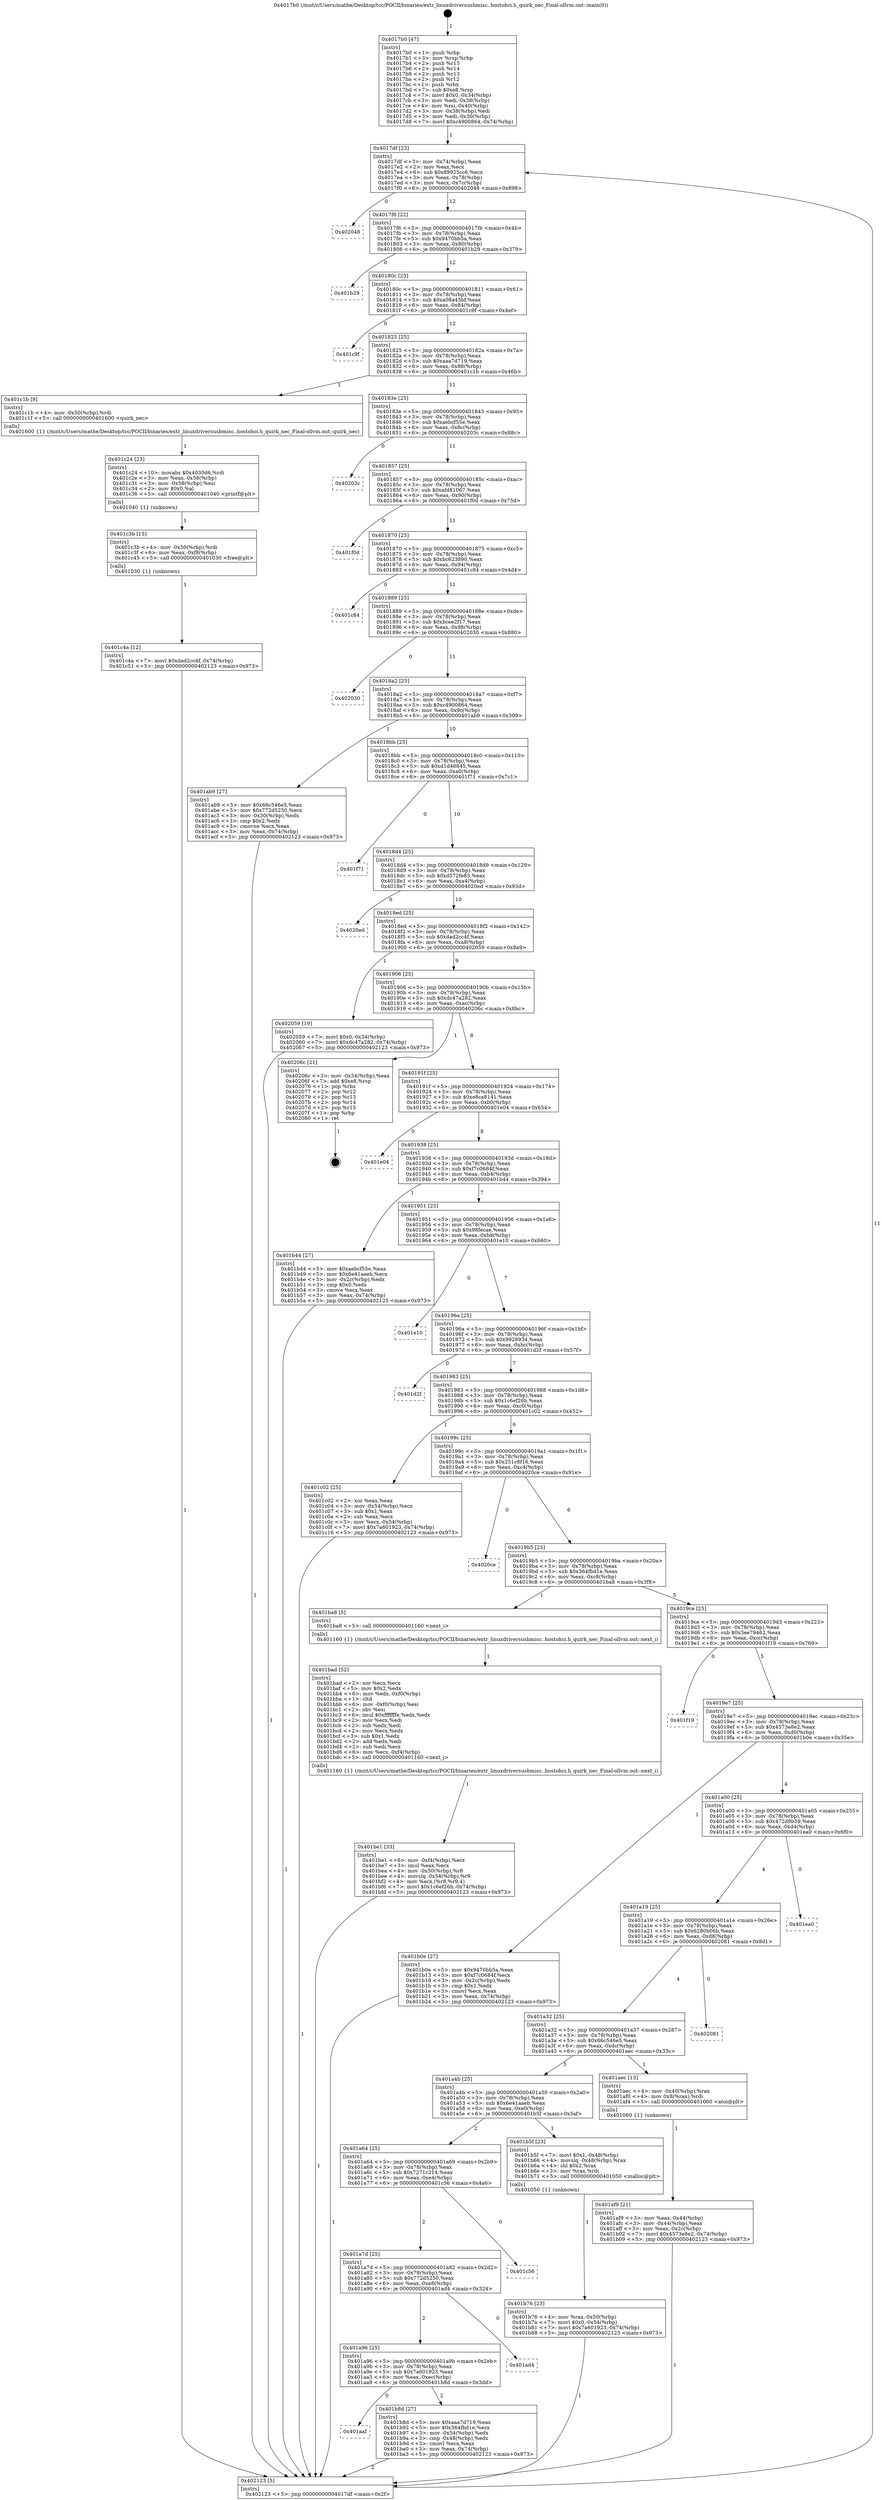 digraph "0x4017b0" {
  label = "0x4017b0 (/mnt/c/Users/mathe/Desktop/tcc/POCII/binaries/extr_linuxdriversusbmisc..hostohci.h_quirk_nec_Final-ollvm.out::main(0))"
  labelloc = "t"
  node[shape=record]

  Entry [label="",width=0.3,height=0.3,shape=circle,fillcolor=black,style=filled]
  "0x4017df" [label="{
     0x4017df [23]\l
     | [instrs]\l
     &nbsp;&nbsp;0x4017df \<+3\>: mov -0x74(%rbp),%eax\l
     &nbsp;&nbsp;0x4017e2 \<+2\>: mov %eax,%ecx\l
     &nbsp;&nbsp;0x4017e4 \<+6\>: sub $0x89925cc6,%ecx\l
     &nbsp;&nbsp;0x4017ea \<+3\>: mov %eax,-0x78(%rbp)\l
     &nbsp;&nbsp;0x4017ed \<+3\>: mov %ecx,-0x7c(%rbp)\l
     &nbsp;&nbsp;0x4017f0 \<+6\>: je 0000000000402048 \<main+0x898\>\l
  }"]
  "0x402048" [label="{
     0x402048\l
  }", style=dashed]
  "0x4017f6" [label="{
     0x4017f6 [22]\l
     | [instrs]\l
     &nbsp;&nbsp;0x4017f6 \<+5\>: jmp 00000000004017fb \<main+0x4b\>\l
     &nbsp;&nbsp;0x4017fb \<+3\>: mov -0x78(%rbp),%eax\l
     &nbsp;&nbsp;0x4017fe \<+5\>: sub $0x9470bb5a,%eax\l
     &nbsp;&nbsp;0x401803 \<+3\>: mov %eax,-0x80(%rbp)\l
     &nbsp;&nbsp;0x401806 \<+6\>: je 0000000000401b29 \<main+0x379\>\l
  }"]
  Exit [label="",width=0.3,height=0.3,shape=circle,fillcolor=black,style=filled,peripheries=2]
  "0x401b29" [label="{
     0x401b29\l
  }", style=dashed]
  "0x40180c" [label="{
     0x40180c [25]\l
     | [instrs]\l
     &nbsp;&nbsp;0x40180c \<+5\>: jmp 0000000000401811 \<main+0x61\>\l
     &nbsp;&nbsp;0x401811 \<+3\>: mov -0x78(%rbp),%eax\l
     &nbsp;&nbsp;0x401814 \<+5\>: sub $0xa08a43bf,%eax\l
     &nbsp;&nbsp;0x401819 \<+6\>: mov %eax,-0x84(%rbp)\l
     &nbsp;&nbsp;0x40181f \<+6\>: je 0000000000401c9f \<main+0x4ef\>\l
  }"]
  "0x401c4a" [label="{
     0x401c4a [12]\l
     | [instrs]\l
     &nbsp;&nbsp;0x401c4a \<+7\>: movl $0xdad2cc4f,-0x74(%rbp)\l
     &nbsp;&nbsp;0x401c51 \<+5\>: jmp 0000000000402123 \<main+0x973\>\l
  }"]
  "0x401c9f" [label="{
     0x401c9f\l
  }", style=dashed]
  "0x401825" [label="{
     0x401825 [25]\l
     | [instrs]\l
     &nbsp;&nbsp;0x401825 \<+5\>: jmp 000000000040182a \<main+0x7a\>\l
     &nbsp;&nbsp;0x40182a \<+3\>: mov -0x78(%rbp),%eax\l
     &nbsp;&nbsp;0x40182d \<+5\>: sub $0xaaa7d719,%eax\l
     &nbsp;&nbsp;0x401832 \<+6\>: mov %eax,-0x88(%rbp)\l
     &nbsp;&nbsp;0x401838 \<+6\>: je 0000000000401c1b \<main+0x46b\>\l
  }"]
  "0x401c3b" [label="{
     0x401c3b [15]\l
     | [instrs]\l
     &nbsp;&nbsp;0x401c3b \<+4\>: mov -0x50(%rbp),%rdi\l
     &nbsp;&nbsp;0x401c3f \<+6\>: mov %eax,-0xf8(%rbp)\l
     &nbsp;&nbsp;0x401c45 \<+5\>: call 0000000000401030 \<free@plt\>\l
     | [calls]\l
     &nbsp;&nbsp;0x401030 \{1\} (unknown)\l
  }"]
  "0x401c1b" [label="{
     0x401c1b [9]\l
     | [instrs]\l
     &nbsp;&nbsp;0x401c1b \<+4\>: mov -0x50(%rbp),%rdi\l
     &nbsp;&nbsp;0x401c1f \<+5\>: call 0000000000401600 \<quirk_nec\>\l
     | [calls]\l
     &nbsp;&nbsp;0x401600 \{1\} (/mnt/c/Users/mathe/Desktop/tcc/POCII/binaries/extr_linuxdriversusbmisc..hostohci.h_quirk_nec_Final-ollvm.out::quirk_nec)\l
  }"]
  "0x40183e" [label="{
     0x40183e [25]\l
     | [instrs]\l
     &nbsp;&nbsp;0x40183e \<+5\>: jmp 0000000000401843 \<main+0x93\>\l
     &nbsp;&nbsp;0x401843 \<+3\>: mov -0x78(%rbp),%eax\l
     &nbsp;&nbsp;0x401846 \<+5\>: sub $0xaebcf55e,%eax\l
     &nbsp;&nbsp;0x40184b \<+6\>: mov %eax,-0x8c(%rbp)\l
     &nbsp;&nbsp;0x401851 \<+6\>: je 000000000040203c \<main+0x88c\>\l
  }"]
  "0x401c24" [label="{
     0x401c24 [23]\l
     | [instrs]\l
     &nbsp;&nbsp;0x401c24 \<+10\>: movabs $0x4030d6,%rdi\l
     &nbsp;&nbsp;0x401c2e \<+3\>: mov %eax,-0x58(%rbp)\l
     &nbsp;&nbsp;0x401c31 \<+3\>: mov -0x58(%rbp),%esi\l
     &nbsp;&nbsp;0x401c34 \<+2\>: mov $0x0,%al\l
     &nbsp;&nbsp;0x401c36 \<+5\>: call 0000000000401040 \<printf@plt\>\l
     | [calls]\l
     &nbsp;&nbsp;0x401040 \{1\} (unknown)\l
  }"]
  "0x40203c" [label="{
     0x40203c\l
  }", style=dashed]
  "0x401857" [label="{
     0x401857 [25]\l
     | [instrs]\l
     &nbsp;&nbsp;0x401857 \<+5\>: jmp 000000000040185c \<main+0xac\>\l
     &nbsp;&nbsp;0x40185c \<+3\>: mov -0x78(%rbp),%eax\l
     &nbsp;&nbsp;0x40185f \<+5\>: sub $0xafd81067,%eax\l
     &nbsp;&nbsp;0x401864 \<+6\>: mov %eax,-0x90(%rbp)\l
     &nbsp;&nbsp;0x40186a \<+6\>: je 0000000000401f0d \<main+0x75d\>\l
  }"]
  "0x401be1" [label="{
     0x401be1 [33]\l
     | [instrs]\l
     &nbsp;&nbsp;0x401be1 \<+6\>: mov -0xf4(%rbp),%ecx\l
     &nbsp;&nbsp;0x401be7 \<+3\>: imul %eax,%ecx\l
     &nbsp;&nbsp;0x401bea \<+4\>: mov -0x50(%rbp),%r8\l
     &nbsp;&nbsp;0x401bee \<+4\>: movslq -0x54(%rbp),%r9\l
     &nbsp;&nbsp;0x401bf2 \<+4\>: mov %ecx,(%r8,%r9,4)\l
     &nbsp;&nbsp;0x401bf6 \<+7\>: movl $0x1c6ef26b,-0x74(%rbp)\l
     &nbsp;&nbsp;0x401bfd \<+5\>: jmp 0000000000402123 \<main+0x973\>\l
  }"]
  "0x401f0d" [label="{
     0x401f0d\l
  }", style=dashed]
  "0x401870" [label="{
     0x401870 [25]\l
     | [instrs]\l
     &nbsp;&nbsp;0x401870 \<+5\>: jmp 0000000000401875 \<main+0xc5\>\l
     &nbsp;&nbsp;0x401875 \<+3\>: mov -0x78(%rbp),%eax\l
     &nbsp;&nbsp;0x401878 \<+5\>: sub $0xbc623890,%eax\l
     &nbsp;&nbsp;0x40187d \<+6\>: mov %eax,-0x94(%rbp)\l
     &nbsp;&nbsp;0x401883 \<+6\>: je 0000000000401c84 \<main+0x4d4\>\l
  }"]
  "0x401bad" [label="{
     0x401bad [52]\l
     | [instrs]\l
     &nbsp;&nbsp;0x401bad \<+2\>: xor %ecx,%ecx\l
     &nbsp;&nbsp;0x401baf \<+5\>: mov $0x2,%edx\l
     &nbsp;&nbsp;0x401bb4 \<+6\>: mov %edx,-0xf0(%rbp)\l
     &nbsp;&nbsp;0x401bba \<+1\>: cltd\l
     &nbsp;&nbsp;0x401bbb \<+6\>: mov -0xf0(%rbp),%esi\l
     &nbsp;&nbsp;0x401bc1 \<+2\>: idiv %esi\l
     &nbsp;&nbsp;0x401bc3 \<+6\>: imul $0xfffffffe,%edx,%edx\l
     &nbsp;&nbsp;0x401bc9 \<+2\>: mov %ecx,%edi\l
     &nbsp;&nbsp;0x401bcb \<+2\>: sub %edx,%edi\l
     &nbsp;&nbsp;0x401bcd \<+2\>: mov %ecx,%edx\l
     &nbsp;&nbsp;0x401bcf \<+3\>: sub $0x1,%edx\l
     &nbsp;&nbsp;0x401bd2 \<+2\>: add %edx,%edi\l
     &nbsp;&nbsp;0x401bd4 \<+2\>: sub %edi,%ecx\l
     &nbsp;&nbsp;0x401bd6 \<+6\>: mov %ecx,-0xf4(%rbp)\l
     &nbsp;&nbsp;0x401bdc \<+5\>: call 0000000000401160 \<next_i\>\l
     | [calls]\l
     &nbsp;&nbsp;0x401160 \{1\} (/mnt/c/Users/mathe/Desktop/tcc/POCII/binaries/extr_linuxdriversusbmisc..hostohci.h_quirk_nec_Final-ollvm.out::next_i)\l
  }"]
  "0x401c84" [label="{
     0x401c84\l
  }", style=dashed]
  "0x401889" [label="{
     0x401889 [25]\l
     | [instrs]\l
     &nbsp;&nbsp;0x401889 \<+5\>: jmp 000000000040188e \<main+0xde\>\l
     &nbsp;&nbsp;0x40188e \<+3\>: mov -0x78(%rbp),%eax\l
     &nbsp;&nbsp;0x401891 \<+5\>: sub $0xbcee2f17,%eax\l
     &nbsp;&nbsp;0x401896 \<+6\>: mov %eax,-0x98(%rbp)\l
     &nbsp;&nbsp;0x40189c \<+6\>: je 0000000000402030 \<main+0x880\>\l
  }"]
  "0x401aaf" [label="{
     0x401aaf\l
  }", style=dashed]
  "0x402030" [label="{
     0x402030\l
  }", style=dashed]
  "0x4018a2" [label="{
     0x4018a2 [25]\l
     | [instrs]\l
     &nbsp;&nbsp;0x4018a2 \<+5\>: jmp 00000000004018a7 \<main+0xf7\>\l
     &nbsp;&nbsp;0x4018a7 \<+3\>: mov -0x78(%rbp),%eax\l
     &nbsp;&nbsp;0x4018aa \<+5\>: sub $0xc4900864,%eax\l
     &nbsp;&nbsp;0x4018af \<+6\>: mov %eax,-0x9c(%rbp)\l
     &nbsp;&nbsp;0x4018b5 \<+6\>: je 0000000000401ab9 \<main+0x309\>\l
  }"]
  "0x401b8d" [label="{
     0x401b8d [27]\l
     | [instrs]\l
     &nbsp;&nbsp;0x401b8d \<+5\>: mov $0xaaa7d719,%eax\l
     &nbsp;&nbsp;0x401b92 \<+5\>: mov $0x364fbd1e,%ecx\l
     &nbsp;&nbsp;0x401b97 \<+3\>: mov -0x54(%rbp),%edx\l
     &nbsp;&nbsp;0x401b9a \<+3\>: cmp -0x48(%rbp),%edx\l
     &nbsp;&nbsp;0x401b9d \<+3\>: cmovl %ecx,%eax\l
     &nbsp;&nbsp;0x401ba0 \<+3\>: mov %eax,-0x74(%rbp)\l
     &nbsp;&nbsp;0x401ba3 \<+5\>: jmp 0000000000402123 \<main+0x973\>\l
  }"]
  "0x401ab9" [label="{
     0x401ab9 [27]\l
     | [instrs]\l
     &nbsp;&nbsp;0x401ab9 \<+5\>: mov $0x66c546e5,%eax\l
     &nbsp;&nbsp;0x401abe \<+5\>: mov $0x772d5250,%ecx\l
     &nbsp;&nbsp;0x401ac3 \<+3\>: mov -0x30(%rbp),%edx\l
     &nbsp;&nbsp;0x401ac6 \<+3\>: cmp $0x2,%edx\l
     &nbsp;&nbsp;0x401ac9 \<+3\>: cmovne %ecx,%eax\l
     &nbsp;&nbsp;0x401acc \<+3\>: mov %eax,-0x74(%rbp)\l
     &nbsp;&nbsp;0x401acf \<+5\>: jmp 0000000000402123 \<main+0x973\>\l
  }"]
  "0x4018bb" [label="{
     0x4018bb [25]\l
     | [instrs]\l
     &nbsp;&nbsp;0x4018bb \<+5\>: jmp 00000000004018c0 \<main+0x110\>\l
     &nbsp;&nbsp;0x4018c0 \<+3\>: mov -0x78(%rbp),%eax\l
     &nbsp;&nbsp;0x4018c3 \<+5\>: sub $0xd1d46845,%eax\l
     &nbsp;&nbsp;0x4018c8 \<+6\>: mov %eax,-0xa0(%rbp)\l
     &nbsp;&nbsp;0x4018ce \<+6\>: je 0000000000401f71 \<main+0x7c1\>\l
  }"]
  "0x402123" [label="{
     0x402123 [5]\l
     | [instrs]\l
     &nbsp;&nbsp;0x402123 \<+5\>: jmp 00000000004017df \<main+0x2f\>\l
  }"]
  "0x4017b0" [label="{
     0x4017b0 [47]\l
     | [instrs]\l
     &nbsp;&nbsp;0x4017b0 \<+1\>: push %rbp\l
     &nbsp;&nbsp;0x4017b1 \<+3\>: mov %rsp,%rbp\l
     &nbsp;&nbsp;0x4017b4 \<+2\>: push %r15\l
     &nbsp;&nbsp;0x4017b6 \<+2\>: push %r14\l
     &nbsp;&nbsp;0x4017b8 \<+2\>: push %r13\l
     &nbsp;&nbsp;0x4017ba \<+2\>: push %r12\l
     &nbsp;&nbsp;0x4017bc \<+1\>: push %rbx\l
     &nbsp;&nbsp;0x4017bd \<+7\>: sub $0xe8,%rsp\l
     &nbsp;&nbsp;0x4017c4 \<+7\>: movl $0x0,-0x34(%rbp)\l
     &nbsp;&nbsp;0x4017cb \<+3\>: mov %edi,-0x38(%rbp)\l
     &nbsp;&nbsp;0x4017ce \<+4\>: mov %rsi,-0x40(%rbp)\l
     &nbsp;&nbsp;0x4017d2 \<+3\>: mov -0x38(%rbp),%edi\l
     &nbsp;&nbsp;0x4017d5 \<+3\>: mov %edi,-0x30(%rbp)\l
     &nbsp;&nbsp;0x4017d8 \<+7\>: movl $0xc4900864,-0x74(%rbp)\l
  }"]
  "0x401a96" [label="{
     0x401a96 [25]\l
     | [instrs]\l
     &nbsp;&nbsp;0x401a96 \<+5\>: jmp 0000000000401a9b \<main+0x2eb\>\l
     &nbsp;&nbsp;0x401a9b \<+3\>: mov -0x78(%rbp),%eax\l
     &nbsp;&nbsp;0x401a9e \<+5\>: sub $0x7a601923,%eax\l
     &nbsp;&nbsp;0x401aa3 \<+6\>: mov %eax,-0xec(%rbp)\l
     &nbsp;&nbsp;0x401aa9 \<+6\>: je 0000000000401b8d \<main+0x3dd\>\l
  }"]
  "0x401f71" [label="{
     0x401f71\l
  }", style=dashed]
  "0x4018d4" [label="{
     0x4018d4 [25]\l
     | [instrs]\l
     &nbsp;&nbsp;0x4018d4 \<+5\>: jmp 00000000004018d9 \<main+0x129\>\l
     &nbsp;&nbsp;0x4018d9 \<+3\>: mov -0x78(%rbp),%eax\l
     &nbsp;&nbsp;0x4018dc \<+5\>: sub $0xd572fe83,%eax\l
     &nbsp;&nbsp;0x4018e1 \<+6\>: mov %eax,-0xa4(%rbp)\l
     &nbsp;&nbsp;0x4018e7 \<+6\>: je 00000000004020ed \<main+0x93d\>\l
  }"]
  "0x401ad4" [label="{
     0x401ad4\l
  }", style=dashed]
  "0x4020ed" [label="{
     0x4020ed\l
  }", style=dashed]
  "0x4018ed" [label="{
     0x4018ed [25]\l
     | [instrs]\l
     &nbsp;&nbsp;0x4018ed \<+5\>: jmp 00000000004018f2 \<main+0x142\>\l
     &nbsp;&nbsp;0x4018f2 \<+3\>: mov -0x78(%rbp),%eax\l
     &nbsp;&nbsp;0x4018f5 \<+5\>: sub $0xdad2cc4f,%eax\l
     &nbsp;&nbsp;0x4018fa \<+6\>: mov %eax,-0xa8(%rbp)\l
     &nbsp;&nbsp;0x401900 \<+6\>: je 0000000000402059 \<main+0x8a9\>\l
  }"]
  "0x401a7d" [label="{
     0x401a7d [25]\l
     | [instrs]\l
     &nbsp;&nbsp;0x401a7d \<+5\>: jmp 0000000000401a82 \<main+0x2d2\>\l
     &nbsp;&nbsp;0x401a82 \<+3\>: mov -0x78(%rbp),%eax\l
     &nbsp;&nbsp;0x401a85 \<+5\>: sub $0x772d5250,%eax\l
     &nbsp;&nbsp;0x401a8a \<+6\>: mov %eax,-0xe8(%rbp)\l
     &nbsp;&nbsp;0x401a90 \<+6\>: je 0000000000401ad4 \<main+0x324\>\l
  }"]
  "0x402059" [label="{
     0x402059 [19]\l
     | [instrs]\l
     &nbsp;&nbsp;0x402059 \<+7\>: movl $0x0,-0x34(%rbp)\l
     &nbsp;&nbsp;0x402060 \<+7\>: movl $0xdc47a282,-0x74(%rbp)\l
     &nbsp;&nbsp;0x402067 \<+5\>: jmp 0000000000402123 \<main+0x973\>\l
  }"]
  "0x401906" [label="{
     0x401906 [25]\l
     | [instrs]\l
     &nbsp;&nbsp;0x401906 \<+5\>: jmp 000000000040190b \<main+0x15b\>\l
     &nbsp;&nbsp;0x40190b \<+3\>: mov -0x78(%rbp),%eax\l
     &nbsp;&nbsp;0x40190e \<+5\>: sub $0xdc47a282,%eax\l
     &nbsp;&nbsp;0x401913 \<+6\>: mov %eax,-0xac(%rbp)\l
     &nbsp;&nbsp;0x401919 \<+6\>: je 000000000040206c \<main+0x8bc\>\l
  }"]
  "0x401c56" [label="{
     0x401c56\l
  }", style=dashed]
  "0x40206c" [label="{
     0x40206c [21]\l
     | [instrs]\l
     &nbsp;&nbsp;0x40206c \<+3\>: mov -0x34(%rbp),%eax\l
     &nbsp;&nbsp;0x40206f \<+7\>: add $0xe8,%rsp\l
     &nbsp;&nbsp;0x402076 \<+1\>: pop %rbx\l
     &nbsp;&nbsp;0x402077 \<+2\>: pop %r12\l
     &nbsp;&nbsp;0x402079 \<+2\>: pop %r13\l
     &nbsp;&nbsp;0x40207b \<+2\>: pop %r14\l
     &nbsp;&nbsp;0x40207d \<+2\>: pop %r15\l
     &nbsp;&nbsp;0x40207f \<+1\>: pop %rbp\l
     &nbsp;&nbsp;0x402080 \<+1\>: ret\l
  }"]
  "0x40191f" [label="{
     0x40191f [25]\l
     | [instrs]\l
     &nbsp;&nbsp;0x40191f \<+5\>: jmp 0000000000401924 \<main+0x174\>\l
     &nbsp;&nbsp;0x401924 \<+3\>: mov -0x78(%rbp),%eax\l
     &nbsp;&nbsp;0x401927 \<+5\>: sub $0xe8ca8141,%eax\l
     &nbsp;&nbsp;0x40192c \<+6\>: mov %eax,-0xb0(%rbp)\l
     &nbsp;&nbsp;0x401932 \<+6\>: je 0000000000401e04 \<main+0x654\>\l
  }"]
  "0x401b76" [label="{
     0x401b76 [23]\l
     | [instrs]\l
     &nbsp;&nbsp;0x401b76 \<+4\>: mov %rax,-0x50(%rbp)\l
     &nbsp;&nbsp;0x401b7a \<+7\>: movl $0x0,-0x54(%rbp)\l
     &nbsp;&nbsp;0x401b81 \<+7\>: movl $0x7a601923,-0x74(%rbp)\l
     &nbsp;&nbsp;0x401b88 \<+5\>: jmp 0000000000402123 \<main+0x973\>\l
  }"]
  "0x401e04" [label="{
     0x401e04\l
  }", style=dashed]
  "0x401938" [label="{
     0x401938 [25]\l
     | [instrs]\l
     &nbsp;&nbsp;0x401938 \<+5\>: jmp 000000000040193d \<main+0x18d\>\l
     &nbsp;&nbsp;0x40193d \<+3\>: mov -0x78(%rbp),%eax\l
     &nbsp;&nbsp;0x401940 \<+5\>: sub $0xf7c0684f,%eax\l
     &nbsp;&nbsp;0x401945 \<+6\>: mov %eax,-0xb4(%rbp)\l
     &nbsp;&nbsp;0x40194b \<+6\>: je 0000000000401b44 \<main+0x394\>\l
  }"]
  "0x401a64" [label="{
     0x401a64 [25]\l
     | [instrs]\l
     &nbsp;&nbsp;0x401a64 \<+5\>: jmp 0000000000401a69 \<main+0x2b9\>\l
     &nbsp;&nbsp;0x401a69 \<+3\>: mov -0x78(%rbp),%eax\l
     &nbsp;&nbsp;0x401a6c \<+5\>: sub $0x7271c214,%eax\l
     &nbsp;&nbsp;0x401a71 \<+6\>: mov %eax,-0xe4(%rbp)\l
     &nbsp;&nbsp;0x401a77 \<+6\>: je 0000000000401c56 \<main+0x4a6\>\l
  }"]
  "0x401b44" [label="{
     0x401b44 [27]\l
     | [instrs]\l
     &nbsp;&nbsp;0x401b44 \<+5\>: mov $0xaebcf55e,%eax\l
     &nbsp;&nbsp;0x401b49 \<+5\>: mov $0x6e41aaeb,%ecx\l
     &nbsp;&nbsp;0x401b4e \<+3\>: mov -0x2c(%rbp),%edx\l
     &nbsp;&nbsp;0x401b51 \<+3\>: cmp $0x0,%edx\l
     &nbsp;&nbsp;0x401b54 \<+3\>: cmove %ecx,%eax\l
     &nbsp;&nbsp;0x401b57 \<+3\>: mov %eax,-0x74(%rbp)\l
     &nbsp;&nbsp;0x401b5a \<+5\>: jmp 0000000000402123 \<main+0x973\>\l
  }"]
  "0x401951" [label="{
     0x401951 [25]\l
     | [instrs]\l
     &nbsp;&nbsp;0x401951 \<+5\>: jmp 0000000000401956 \<main+0x1a6\>\l
     &nbsp;&nbsp;0x401956 \<+3\>: mov -0x78(%rbp),%eax\l
     &nbsp;&nbsp;0x401959 \<+5\>: sub $0x98fecae,%eax\l
     &nbsp;&nbsp;0x40195e \<+6\>: mov %eax,-0xb8(%rbp)\l
     &nbsp;&nbsp;0x401964 \<+6\>: je 0000000000401e10 \<main+0x660\>\l
  }"]
  "0x401b5f" [label="{
     0x401b5f [23]\l
     | [instrs]\l
     &nbsp;&nbsp;0x401b5f \<+7\>: movl $0x1,-0x48(%rbp)\l
     &nbsp;&nbsp;0x401b66 \<+4\>: movslq -0x48(%rbp),%rax\l
     &nbsp;&nbsp;0x401b6a \<+4\>: shl $0x2,%rax\l
     &nbsp;&nbsp;0x401b6e \<+3\>: mov %rax,%rdi\l
     &nbsp;&nbsp;0x401b71 \<+5\>: call 0000000000401050 \<malloc@plt\>\l
     | [calls]\l
     &nbsp;&nbsp;0x401050 \{1\} (unknown)\l
  }"]
  "0x401e10" [label="{
     0x401e10\l
  }", style=dashed]
  "0x40196a" [label="{
     0x40196a [25]\l
     | [instrs]\l
     &nbsp;&nbsp;0x40196a \<+5\>: jmp 000000000040196f \<main+0x1bf\>\l
     &nbsp;&nbsp;0x40196f \<+3\>: mov -0x78(%rbp),%eax\l
     &nbsp;&nbsp;0x401972 \<+5\>: sub $0x9928934,%eax\l
     &nbsp;&nbsp;0x401977 \<+6\>: mov %eax,-0xbc(%rbp)\l
     &nbsp;&nbsp;0x40197d \<+6\>: je 0000000000401d2f \<main+0x57f\>\l
  }"]
  "0x401af9" [label="{
     0x401af9 [21]\l
     | [instrs]\l
     &nbsp;&nbsp;0x401af9 \<+3\>: mov %eax,-0x44(%rbp)\l
     &nbsp;&nbsp;0x401afc \<+3\>: mov -0x44(%rbp),%eax\l
     &nbsp;&nbsp;0x401aff \<+3\>: mov %eax,-0x2c(%rbp)\l
     &nbsp;&nbsp;0x401b02 \<+7\>: movl $0x4573e8e2,-0x74(%rbp)\l
     &nbsp;&nbsp;0x401b09 \<+5\>: jmp 0000000000402123 \<main+0x973\>\l
  }"]
  "0x401d2f" [label="{
     0x401d2f\l
  }", style=dashed]
  "0x401983" [label="{
     0x401983 [25]\l
     | [instrs]\l
     &nbsp;&nbsp;0x401983 \<+5\>: jmp 0000000000401988 \<main+0x1d8\>\l
     &nbsp;&nbsp;0x401988 \<+3\>: mov -0x78(%rbp),%eax\l
     &nbsp;&nbsp;0x40198b \<+5\>: sub $0x1c6ef26b,%eax\l
     &nbsp;&nbsp;0x401990 \<+6\>: mov %eax,-0xc0(%rbp)\l
     &nbsp;&nbsp;0x401996 \<+6\>: je 0000000000401c02 \<main+0x452\>\l
  }"]
  "0x401a4b" [label="{
     0x401a4b [25]\l
     | [instrs]\l
     &nbsp;&nbsp;0x401a4b \<+5\>: jmp 0000000000401a50 \<main+0x2a0\>\l
     &nbsp;&nbsp;0x401a50 \<+3\>: mov -0x78(%rbp),%eax\l
     &nbsp;&nbsp;0x401a53 \<+5\>: sub $0x6e41aaeb,%eax\l
     &nbsp;&nbsp;0x401a58 \<+6\>: mov %eax,-0xe0(%rbp)\l
     &nbsp;&nbsp;0x401a5e \<+6\>: je 0000000000401b5f \<main+0x3af\>\l
  }"]
  "0x401c02" [label="{
     0x401c02 [25]\l
     | [instrs]\l
     &nbsp;&nbsp;0x401c02 \<+2\>: xor %eax,%eax\l
     &nbsp;&nbsp;0x401c04 \<+3\>: mov -0x54(%rbp),%ecx\l
     &nbsp;&nbsp;0x401c07 \<+3\>: sub $0x1,%eax\l
     &nbsp;&nbsp;0x401c0a \<+2\>: sub %eax,%ecx\l
     &nbsp;&nbsp;0x401c0c \<+3\>: mov %ecx,-0x54(%rbp)\l
     &nbsp;&nbsp;0x401c0f \<+7\>: movl $0x7a601923,-0x74(%rbp)\l
     &nbsp;&nbsp;0x401c16 \<+5\>: jmp 0000000000402123 \<main+0x973\>\l
  }"]
  "0x40199c" [label="{
     0x40199c [25]\l
     | [instrs]\l
     &nbsp;&nbsp;0x40199c \<+5\>: jmp 00000000004019a1 \<main+0x1f1\>\l
     &nbsp;&nbsp;0x4019a1 \<+3\>: mov -0x78(%rbp),%eax\l
     &nbsp;&nbsp;0x4019a4 \<+5\>: sub $0x251c8f16,%eax\l
     &nbsp;&nbsp;0x4019a9 \<+6\>: mov %eax,-0xc4(%rbp)\l
     &nbsp;&nbsp;0x4019af \<+6\>: je 00000000004020ce \<main+0x91e\>\l
  }"]
  "0x401aec" [label="{
     0x401aec [13]\l
     | [instrs]\l
     &nbsp;&nbsp;0x401aec \<+4\>: mov -0x40(%rbp),%rax\l
     &nbsp;&nbsp;0x401af0 \<+4\>: mov 0x8(%rax),%rdi\l
     &nbsp;&nbsp;0x401af4 \<+5\>: call 0000000000401060 \<atoi@plt\>\l
     | [calls]\l
     &nbsp;&nbsp;0x401060 \{1\} (unknown)\l
  }"]
  "0x4020ce" [label="{
     0x4020ce\l
  }", style=dashed]
  "0x4019b5" [label="{
     0x4019b5 [25]\l
     | [instrs]\l
     &nbsp;&nbsp;0x4019b5 \<+5\>: jmp 00000000004019ba \<main+0x20a\>\l
     &nbsp;&nbsp;0x4019ba \<+3\>: mov -0x78(%rbp),%eax\l
     &nbsp;&nbsp;0x4019bd \<+5\>: sub $0x364fbd1e,%eax\l
     &nbsp;&nbsp;0x4019c2 \<+6\>: mov %eax,-0xc8(%rbp)\l
     &nbsp;&nbsp;0x4019c8 \<+6\>: je 0000000000401ba8 \<main+0x3f8\>\l
  }"]
  "0x401a32" [label="{
     0x401a32 [25]\l
     | [instrs]\l
     &nbsp;&nbsp;0x401a32 \<+5\>: jmp 0000000000401a37 \<main+0x287\>\l
     &nbsp;&nbsp;0x401a37 \<+3\>: mov -0x78(%rbp),%eax\l
     &nbsp;&nbsp;0x401a3a \<+5\>: sub $0x66c546e5,%eax\l
     &nbsp;&nbsp;0x401a3f \<+6\>: mov %eax,-0xdc(%rbp)\l
     &nbsp;&nbsp;0x401a45 \<+6\>: je 0000000000401aec \<main+0x33c\>\l
  }"]
  "0x401ba8" [label="{
     0x401ba8 [5]\l
     | [instrs]\l
     &nbsp;&nbsp;0x401ba8 \<+5\>: call 0000000000401160 \<next_i\>\l
     | [calls]\l
     &nbsp;&nbsp;0x401160 \{1\} (/mnt/c/Users/mathe/Desktop/tcc/POCII/binaries/extr_linuxdriversusbmisc..hostohci.h_quirk_nec_Final-ollvm.out::next_i)\l
  }"]
  "0x4019ce" [label="{
     0x4019ce [25]\l
     | [instrs]\l
     &nbsp;&nbsp;0x4019ce \<+5\>: jmp 00000000004019d3 \<main+0x223\>\l
     &nbsp;&nbsp;0x4019d3 \<+3\>: mov -0x78(%rbp),%eax\l
     &nbsp;&nbsp;0x4019d6 \<+5\>: sub $0x3ee79462,%eax\l
     &nbsp;&nbsp;0x4019db \<+6\>: mov %eax,-0xcc(%rbp)\l
     &nbsp;&nbsp;0x4019e1 \<+6\>: je 0000000000401f19 \<main+0x769\>\l
  }"]
  "0x402081" [label="{
     0x402081\l
  }", style=dashed]
  "0x401f19" [label="{
     0x401f19\l
  }", style=dashed]
  "0x4019e7" [label="{
     0x4019e7 [25]\l
     | [instrs]\l
     &nbsp;&nbsp;0x4019e7 \<+5\>: jmp 00000000004019ec \<main+0x23c\>\l
     &nbsp;&nbsp;0x4019ec \<+3\>: mov -0x78(%rbp),%eax\l
     &nbsp;&nbsp;0x4019ef \<+5\>: sub $0x4573e8e2,%eax\l
     &nbsp;&nbsp;0x4019f4 \<+6\>: mov %eax,-0xd0(%rbp)\l
     &nbsp;&nbsp;0x4019fa \<+6\>: je 0000000000401b0e \<main+0x35e\>\l
  }"]
  "0x401a19" [label="{
     0x401a19 [25]\l
     | [instrs]\l
     &nbsp;&nbsp;0x401a19 \<+5\>: jmp 0000000000401a1e \<main+0x26e\>\l
     &nbsp;&nbsp;0x401a1e \<+3\>: mov -0x78(%rbp),%eax\l
     &nbsp;&nbsp;0x401a21 \<+5\>: sub $0x6280b06b,%eax\l
     &nbsp;&nbsp;0x401a26 \<+6\>: mov %eax,-0xd8(%rbp)\l
     &nbsp;&nbsp;0x401a2c \<+6\>: je 0000000000402081 \<main+0x8d1\>\l
  }"]
  "0x401b0e" [label="{
     0x401b0e [27]\l
     | [instrs]\l
     &nbsp;&nbsp;0x401b0e \<+5\>: mov $0x9470bb5a,%eax\l
     &nbsp;&nbsp;0x401b13 \<+5\>: mov $0xf7c0684f,%ecx\l
     &nbsp;&nbsp;0x401b18 \<+3\>: mov -0x2c(%rbp),%edx\l
     &nbsp;&nbsp;0x401b1b \<+3\>: cmp $0x1,%edx\l
     &nbsp;&nbsp;0x401b1e \<+3\>: cmovl %ecx,%eax\l
     &nbsp;&nbsp;0x401b21 \<+3\>: mov %eax,-0x74(%rbp)\l
     &nbsp;&nbsp;0x401b24 \<+5\>: jmp 0000000000402123 \<main+0x973\>\l
  }"]
  "0x401a00" [label="{
     0x401a00 [25]\l
     | [instrs]\l
     &nbsp;&nbsp;0x401a00 \<+5\>: jmp 0000000000401a05 \<main+0x255\>\l
     &nbsp;&nbsp;0x401a05 \<+3\>: mov -0x78(%rbp),%eax\l
     &nbsp;&nbsp;0x401a08 \<+5\>: sub $0x472d9b59,%eax\l
     &nbsp;&nbsp;0x401a0d \<+6\>: mov %eax,-0xd4(%rbp)\l
     &nbsp;&nbsp;0x401a13 \<+6\>: je 0000000000401ea0 \<main+0x6f0\>\l
  }"]
  "0x401ea0" [label="{
     0x401ea0\l
  }", style=dashed]
  Entry -> "0x4017b0" [label=" 1"]
  "0x4017df" -> "0x402048" [label=" 0"]
  "0x4017df" -> "0x4017f6" [label=" 12"]
  "0x40206c" -> Exit [label=" 1"]
  "0x4017f6" -> "0x401b29" [label=" 0"]
  "0x4017f6" -> "0x40180c" [label=" 12"]
  "0x402059" -> "0x402123" [label=" 1"]
  "0x40180c" -> "0x401c9f" [label=" 0"]
  "0x40180c" -> "0x401825" [label=" 12"]
  "0x401c4a" -> "0x402123" [label=" 1"]
  "0x401825" -> "0x401c1b" [label=" 1"]
  "0x401825" -> "0x40183e" [label=" 11"]
  "0x401c3b" -> "0x401c4a" [label=" 1"]
  "0x40183e" -> "0x40203c" [label=" 0"]
  "0x40183e" -> "0x401857" [label=" 11"]
  "0x401c24" -> "0x401c3b" [label=" 1"]
  "0x401857" -> "0x401f0d" [label=" 0"]
  "0x401857" -> "0x401870" [label=" 11"]
  "0x401c1b" -> "0x401c24" [label=" 1"]
  "0x401870" -> "0x401c84" [label=" 0"]
  "0x401870" -> "0x401889" [label=" 11"]
  "0x401c02" -> "0x402123" [label=" 1"]
  "0x401889" -> "0x402030" [label=" 0"]
  "0x401889" -> "0x4018a2" [label=" 11"]
  "0x401be1" -> "0x402123" [label=" 1"]
  "0x4018a2" -> "0x401ab9" [label=" 1"]
  "0x4018a2" -> "0x4018bb" [label=" 10"]
  "0x401ab9" -> "0x402123" [label=" 1"]
  "0x4017b0" -> "0x4017df" [label=" 1"]
  "0x402123" -> "0x4017df" [label=" 11"]
  "0x401bad" -> "0x401be1" [label=" 1"]
  "0x4018bb" -> "0x401f71" [label=" 0"]
  "0x4018bb" -> "0x4018d4" [label=" 10"]
  "0x401b8d" -> "0x402123" [label=" 2"]
  "0x4018d4" -> "0x4020ed" [label=" 0"]
  "0x4018d4" -> "0x4018ed" [label=" 10"]
  "0x401a96" -> "0x401aaf" [label=" 0"]
  "0x4018ed" -> "0x402059" [label=" 1"]
  "0x4018ed" -> "0x401906" [label=" 9"]
  "0x401ba8" -> "0x401bad" [label=" 1"]
  "0x401906" -> "0x40206c" [label=" 1"]
  "0x401906" -> "0x40191f" [label=" 8"]
  "0x401a7d" -> "0x401a96" [label=" 2"]
  "0x40191f" -> "0x401e04" [label=" 0"]
  "0x40191f" -> "0x401938" [label=" 8"]
  "0x401a96" -> "0x401b8d" [label=" 2"]
  "0x401938" -> "0x401b44" [label=" 1"]
  "0x401938" -> "0x401951" [label=" 7"]
  "0x401a64" -> "0x401a7d" [label=" 2"]
  "0x401951" -> "0x401e10" [label=" 0"]
  "0x401951" -> "0x40196a" [label=" 7"]
  "0x401a64" -> "0x401c56" [label=" 0"]
  "0x40196a" -> "0x401d2f" [label=" 0"]
  "0x40196a" -> "0x401983" [label=" 7"]
  "0x401b76" -> "0x402123" [label=" 1"]
  "0x401983" -> "0x401c02" [label=" 1"]
  "0x401983" -> "0x40199c" [label=" 6"]
  "0x401b5f" -> "0x401b76" [label=" 1"]
  "0x40199c" -> "0x4020ce" [label=" 0"]
  "0x40199c" -> "0x4019b5" [label=" 6"]
  "0x401a4b" -> "0x401a64" [label=" 2"]
  "0x4019b5" -> "0x401ba8" [label=" 1"]
  "0x4019b5" -> "0x4019ce" [label=" 5"]
  "0x401a7d" -> "0x401ad4" [label=" 0"]
  "0x4019ce" -> "0x401f19" [label=" 0"]
  "0x4019ce" -> "0x4019e7" [label=" 5"]
  "0x401b44" -> "0x402123" [label=" 1"]
  "0x4019e7" -> "0x401b0e" [label=" 1"]
  "0x4019e7" -> "0x401a00" [label=" 4"]
  "0x401af9" -> "0x402123" [label=" 1"]
  "0x401a00" -> "0x401ea0" [label=" 0"]
  "0x401a00" -> "0x401a19" [label=" 4"]
  "0x401b0e" -> "0x402123" [label=" 1"]
  "0x401a19" -> "0x402081" [label=" 0"]
  "0x401a19" -> "0x401a32" [label=" 4"]
  "0x401a4b" -> "0x401b5f" [label=" 1"]
  "0x401a32" -> "0x401aec" [label=" 1"]
  "0x401a32" -> "0x401a4b" [label=" 3"]
  "0x401aec" -> "0x401af9" [label=" 1"]
}
